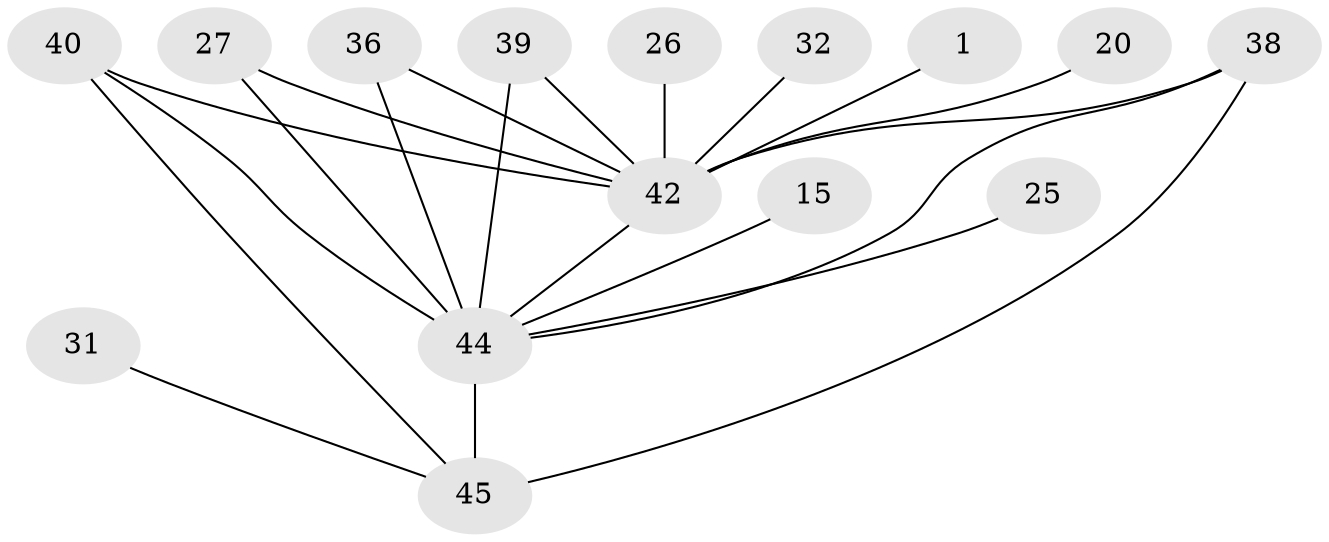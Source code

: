 // original degree distribution, {2: 0.2534246575342466, 1: 0.2671232876712329, 3: 0.14383561643835616, 0: 0.1780821917808219, 5: 0.0410958904109589, 4: 0.0821917808219178, 8: 0.02054794520547945, 6: 0.0136986301369863}
// Generated by graph-tools (version 1.1) at 2025/35/03/04/25 23:35:53]
// undirected, 15 vertices, 21 edges
graph export_dot {
  node [color=gray90,style=filled];
  1;
  15;
  20;
  25;
  26;
  27;
  31;
  32;
  36;
  38;
  39;
  40;
  42;
  44;
  45;
  1 -- 42 [weight=1.0];
  15 -- 44 [weight=1.0];
  20 -- 42 [weight=2.0];
  25 -- 44 [weight=1.0];
  26 -- 42 [weight=1.0];
  27 -- 42 [weight=1.0];
  27 -- 44 [weight=2.0];
  31 -- 45 [weight=1.0];
  32 -- 42 [weight=4.0];
  36 -- 42 [weight=1.0];
  36 -- 44 [weight=1.0];
  38 -- 42 [weight=1.0];
  38 -- 44 [weight=2.0];
  38 -- 45 [weight=1.0];
  39 -- 42 [weight=1.0];
  39 -- 44 [weight=1.0];
  40 -- 42 [weight=2.0];
  40 -- 44 [weight=1.0];
  40 -- 45 [weight=2.0];
  42 -- 44 [weight=1.0];
  44 -- 45 [weight=7.0];
}
